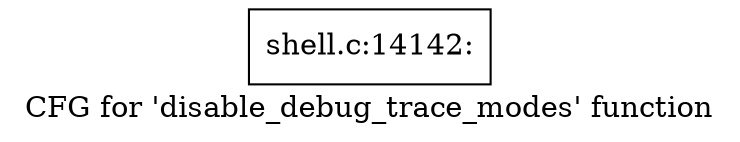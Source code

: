 digraph "CFG for 'disable_debug_trace_modes' function" {
	label="CFG for 'disable_debug_trace_modes' function";

	Node0x56027738ea20 [shape=record,label="{shell.c:14142:}"];
}
